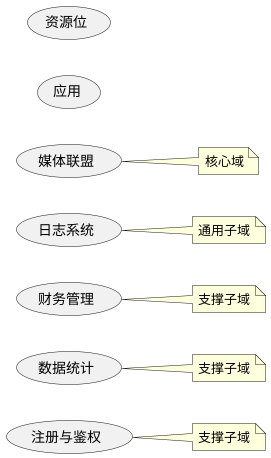 @startuml

left to right direction

(注册与鉴权) as Authentic
(数据统计) as Statistic
(财务管理) as Finance
(日志系统) as LogSystem
(媒体联盟) as MediaCore


(应用) as app
(资源位) as slot

note right of Authentic: 支撑子域
note right of Statistic: 支撑子域
note right of Finance: 支撑子域
note right of LogSystem: 通用子域
note right of MediaCore: 核心域


@enduml